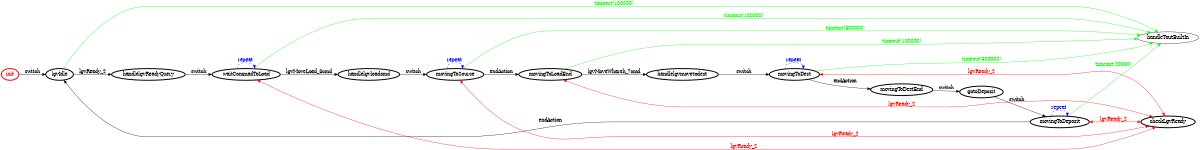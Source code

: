 /*
*
* A GraphViz DOT FSM description 
* Please use a GraphViz visualizer (like http://www.webgraphviz.com)
*  
*/

digraph finite_state_machine {
	rankdir=LR
	size="8,5"
	
	init [ color = red ][ fontcolor = red ][ penwidth = 3 ]
	handlelgvmovetodest [ color = black ][ fontcolor = black ][ penwidth = 3 ]
	movingToDest [ color = black ][ fontcolor = black ][ penwidth = 3 ]
	waitCommadToLoad [ color = black ][ fontcolor = black ][ penwidth = 3 ]
	movingToSource [ color = black ][ fontcolor = black ][ penwidth = 3 ]
	movingToLoadEnd [ color = black ][ fontcolor = black ][ penwidth = 3 ]
	movingToDeposit [ color = black ][ fontcolor = black ][ penwidth = 3 ]
	handlelgvReadyQuery [ color = black ][ fontcolor = black ][ penwidth = 3 ]
	lgvIdle [ color = black ][ fontcolor = black ][ penwidth = 3 ]
	gotoDeposit [ color = black ][ fontcolor = black ][ penwidth = 3 ]
	checkLgvReady [ color = black ][ fontcolor = black ][ penwidth = 3 ]
	movingToDestEnd [ color = black ][ fontcolor = black ][ penwidth = 3 ]
	handlelgvloadcmd [ color = black ][ fontcolor = black ][ penwidth = 3 ]
	
	movingToSource -> movingToLoadEnd [ label = "endAction" ][ color = black ][ fontcolor = black ]
	movingToDeposit -> movingToDeposit [ label = "repeat "][ style = dashed ][ color = blue ][ fontcolor = blue ]
	waitCommadToLoad -> checkLgvReady [ label = "lgvReady_2" ][ color = red ][ fontcolor = red ][ dir = both ]
	handlelgvloadcmd -> movingToSource [ label = "switch" ][ color = black ][ fontcolor = black ]
	movingToDeposit -> handleToutBuiltIn [ label = "timeout(20000)" ][ color = green ][ fontcolor = green ]
	movingToSource -> handleToutBuiltIn [ label = "timeout(600000)" ][ color = green ][ fontcolor = green ]
	init -> lgvIdle [ label = "switch" ][ color = black ][ fontcolor = black ]
	waitCommadToLoad -> handleToutBuiltIn [ label = "timeout(100000)" ][ color = green ][ fontcolor = green ]
	lgvIdle -> handlelgvReadyQuery [ label = "lgvReady_2" ][ color = black ][ fontcolor = black ]
	movingToSource -> checkLgvReady [ label = "lgvReady_2" ][ color = red ][ fontcolor = red ][ dir = both ]
	movingToLoadEnd -> checkLgvReady [ label = "lgvReady_2" ][ color = red ][ fontcolor = red ][ dir = both ]
	movingToLoadEnd -> handlelgvmovetodest [ label = "lgvMoveWhareh_7cmd" ][ color = black ][ fontcolor = black ]
	movingToDest -> handleToutBuiltIn [ label = "timeout(600000)" ][ color = green ][ fontcolor = green ]
	movingToDest -> movingToDestEnd [ label = "endAction" ][ color = black ][ fontcolor = black ]
	gotoDeposit -> movingToDeposit [ label = "switch" ][ color = black ][ fontcolor = black ]
	movingToDest -> checkLgvReady [ label = "lgvReady_2" ][ color = red ][ fontcolor = red ][ dir = both ]
	movingToDest -> movingToDest [ label = "repeat "][ style = dashed ][ color = blue ][ fontcolor = blue ]
	lgvIdle -> handleToutBuiltIn [ label = "timeout(100000)" ][ color = green ][ fontcolor = green ]
	handlelgvmovetodest -> movingToDest [ label = "switch" ][ color = black ][ fontcolor = black ]
	movingToDeposit -> lgvIdle [ label = "endAction" ][ color = black ][ fontcolor = black ]
	waitCommadToLoad -> handlelgvloadcmd [ label = "lgvMoveLoad_3cmd" ][ color = black ][ fontcolor = black ]
	waitCommadToLoad -> waitCommadToLoad [ label = "repeat "][ style = dashed ][ color = blue ][ fontcolor = blue ]
	movingToLoadEnd -> handleToutBuiltIn [ label = "timeout(100000)" ][ color = green ][ fontcolor = green ]
	movingToDeposit -> checkLgvReady [ label = "lgvReady_2" ][ color = red ][ fontcolor = red ][ dir = both ]
	movingToDestEnd -> gotoDeposit [ label = "switch" ][ color = black ][ fontcolor = black ]
	handlelgvReadyQuery -> waitCommadToLoad [ label = "switch" ][ color = black ][ fontcolor = black ]
	movingToSource -> movingToSource [ label = "repeat "][ style = dashed ][ color = blue ][ fontcolor = blue ]
}

